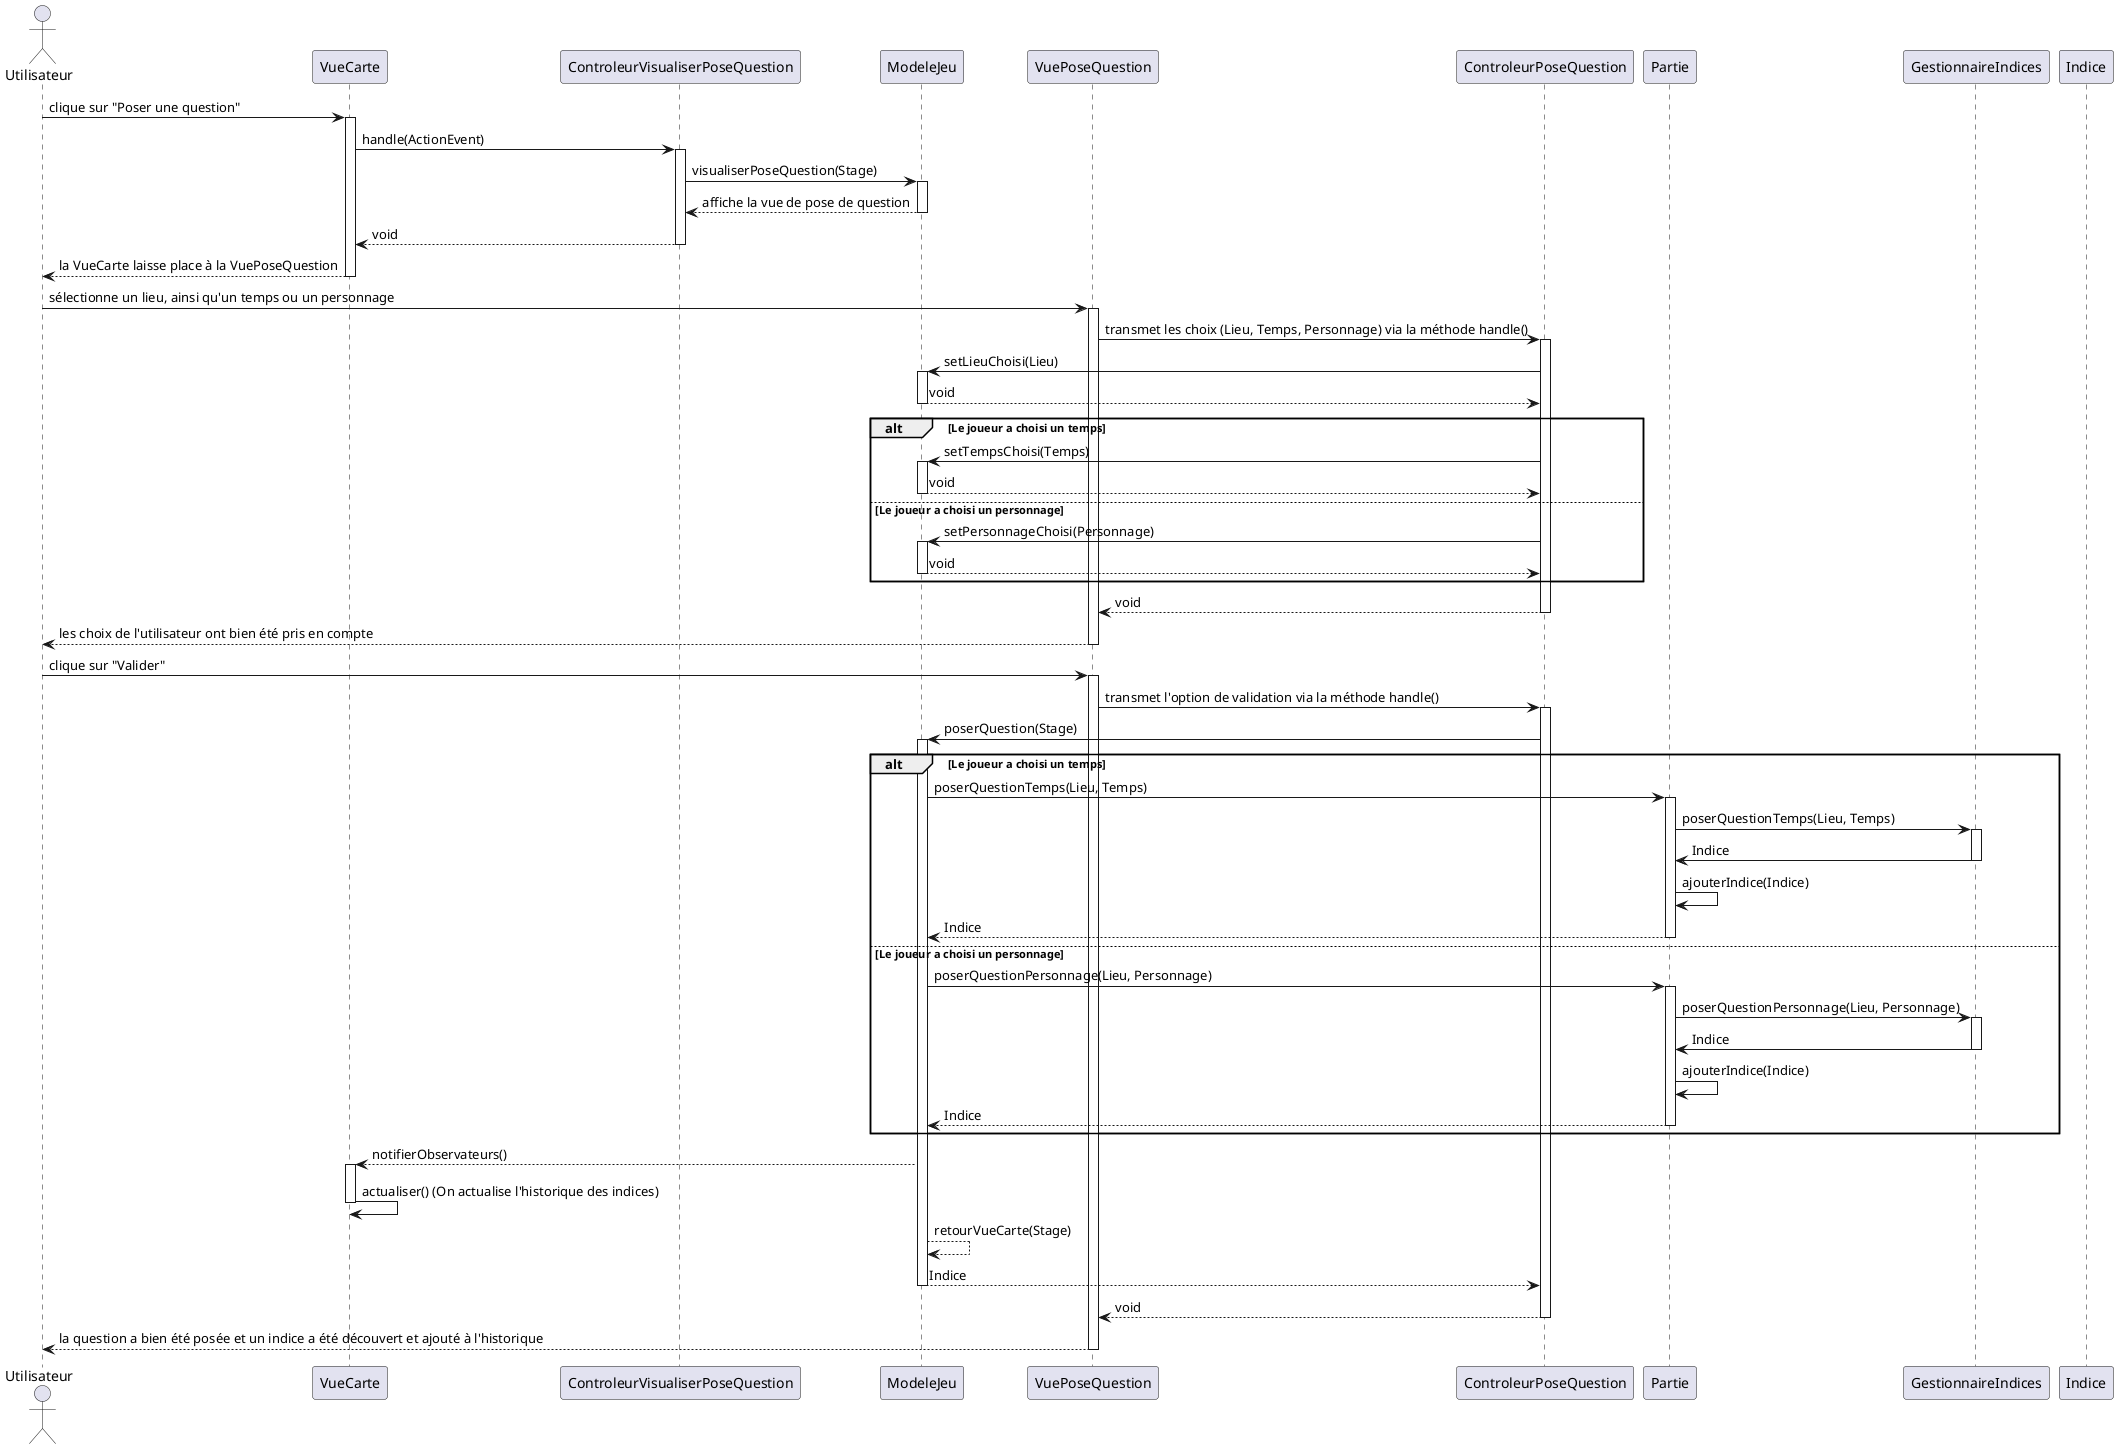 @startuml
actor Utilisateur
participant VueCarte
participant ControleurVisualiserPoseQuestion
participant ModeleJeu
participant VuePoseQuestion
participant ControleurPoseQuestion
participant Partie
participant GestionnaireIndices
participant Indice

Utilisateur -> VueCarte: clique sur "Poser une question"
activate VueCarte

VueCarte -> ControleurVisualiserPoseQuestion: handle(ActionEvent)
activate ControleurVisualiserPoseQuestion

ControleurVisualiserPoseQuestion -> ModeleJeu: visualiserPoseQuestion(Stage)
activate ModeleJeu
ModeleJeu --> ControleurVisualiserPoseQuestion: affiche la vue de pose de question
deactivate ModeleJeu
ControleurVisualiserPoseQuestion --> VueCarte : void
deactivate ControleurVisualiserPoseQuestion
VueCarte --> Utilisateur : la VueCarte laisse place à la VuePoseQuestion
deactivate VueCarte

Utilisateur -> VuePoseQuestion: sélectionne un lieu, ainsi qu'un temps ou un personnage
activate VuePoseQuestion
VuePoseQuestion -> ControleurPoseQuestion: transmet les choix (Lieu, Temps, Personnage) via la méthode handle()
activate ControleurPoseQuestion

ControleurPoseQuestion -> ModeleJeu: setLieuChoisi(Lieu)
activate ModeleJeu
ModeleJeu --> ControleurPoseQuestion: void
deactivate ModeleJeu
alt Le joueur a choisi un temps
    ControleurPoseQuestion -> ModeleJeu: setTempsChoisi(Temps)
    activate ModeleJeu
    ModeleJeu --> ControleurPoseQuestion: void
    deactivate ModeleJeu
else Le joueur a choisi un personnage
    ControleurPoseQuestion -> ModeleJeu: setPersonnageChoisi(Personnage)
    activate ModeleJeu
    ModeleJeu --> ControleurPoseQuestion: void
    deactivate ModeleJeu
end
ControleurPoseQuestion --> VuePoseQuestion : void
deactivate ControleurPoseQuestion
VuePoseQuestion --> Utilisateur : les choix de l'utilisateur ont bien été pris en compte
deactivate VuePoseQuestion

Utilisateur -> VuePoseQuestion: clique sur "Valider"
activate VuePoseQuestion
VuePoseQuestion -> ControleurPoseQuestion: transmet l'option de validation via la méthode handle()
activate ControleurPoseQuestion

ControleurPoseQuestion -> ModeleJeu: poserQuestion(Stage)
activate ModeleJeu
alt Le joueur a choisi un temps
    ModeleJeu -> Partie: poserQuestionTemps(Lieu, Temps)
    activate Partie
    Partie -> GestionnaireIndices: poserQuestionTemps(Lieu, Temps)
    activate GestionnaireIndices
    GestionnaireIndices -> Partie : Indice
    deactivate GestionnaireIndices
    Partie -> Partie: ajouterIndice(Indice)
    Partie --> ModeleJeu : Indice
    deactivate Partie
else Le joueur a choisi un personnage
    ModeleJeu -> Partie: poserQuestionPersonnage(Lieu, Personnage)
    activate Partie
    Partie -> GestionnaireIndices: poserQuestionPersonnage(Lieu, Personnage)
    activate GestionnaireIndices
    GestionnaireIndices -> Partie : Indice
    deactivate GestionnaireIndices
    Partie -> Partie: ajouterIndice(Indice)
    Partie --> ModeleJeu : Indice
    deactivate Partie
end
ModeleJeu --> VueCarte : notifierObservateurs()
activate VueCarte
VueCarte -> VueCarte: actualiser() (On actualise l'historique des indices)
deactivate VueCarte
ModeleJeu --> ModeleJeu : retourVueCarte(Stage)
ModeleJeu --> ControleurPoseQuestion : Indice
deactivate ModeleJeu
ControleurPoseQuestion --> VuePoseQuestion : void
deactivate ControleurPoseQuestion
VuePoseQuestion --> Utilisateur : la question a bien été posée et un indice a été découvert et ajouté à l'historique
deactivate VuePoseQuestion
@enduml
